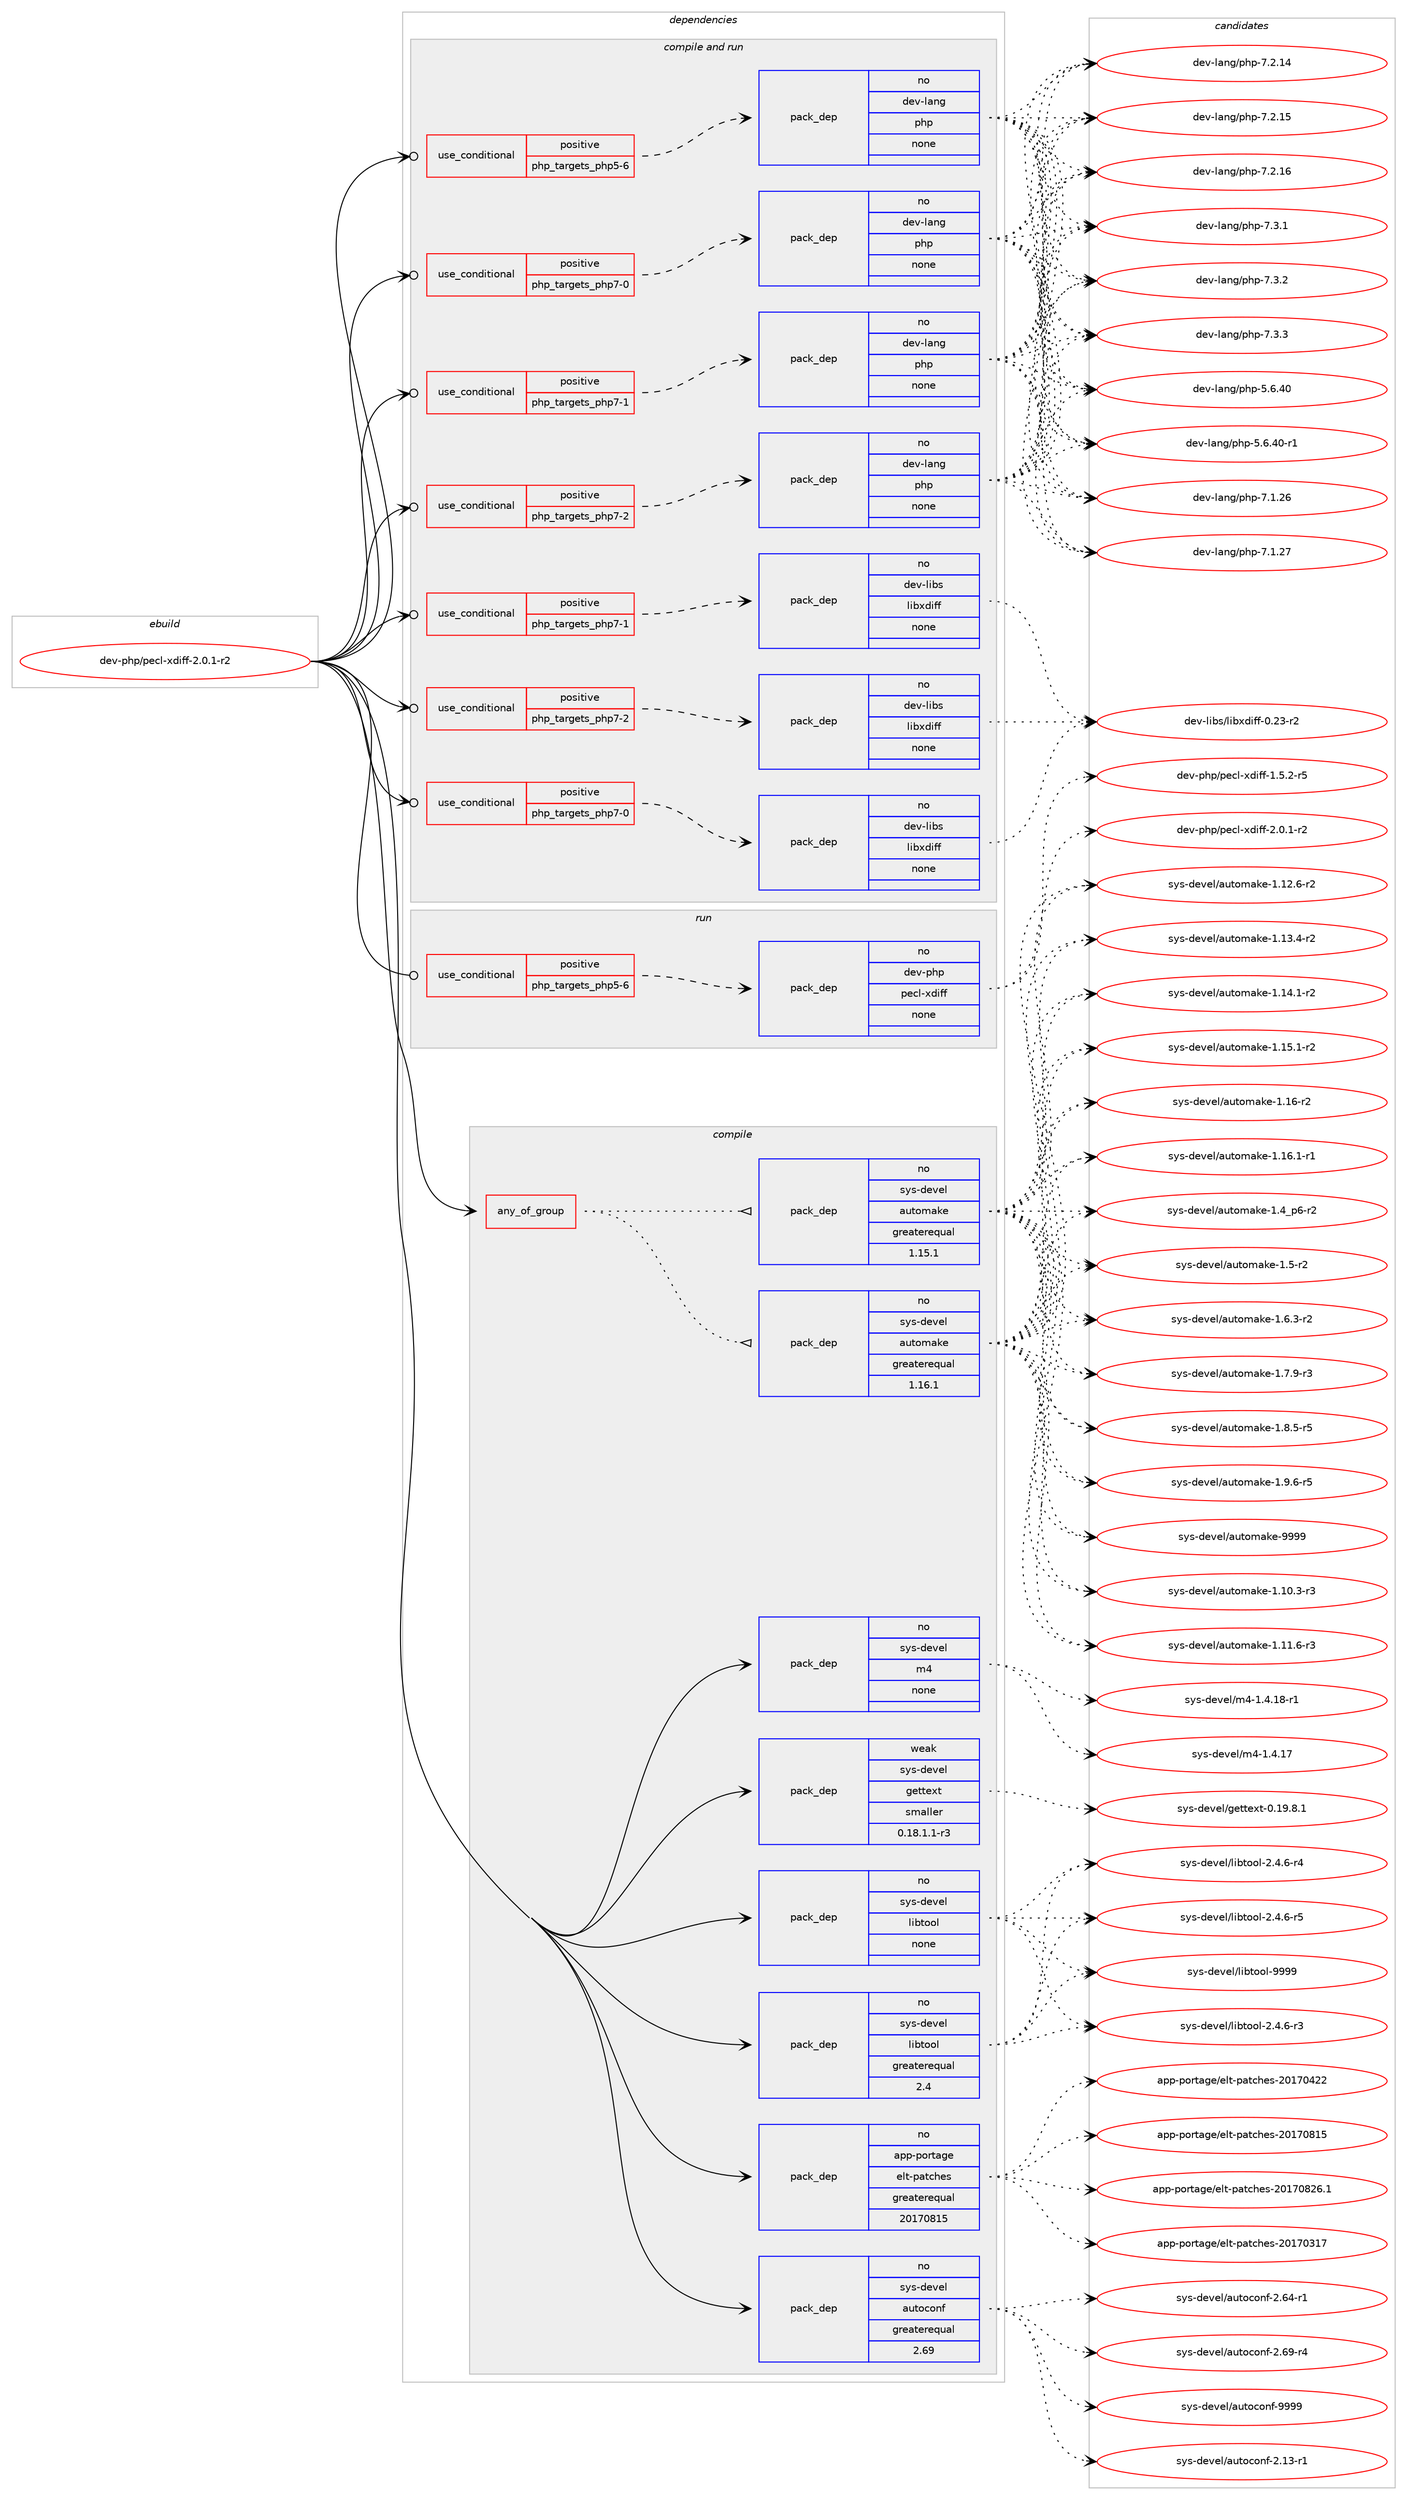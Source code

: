 digraph prolog {

# *************
# Graph options
# *************

newrank=true;
concentrate=true;
compound=true;
graph [rankdir=LR,fontname=Helvetica,fontsize=10,ranksep=1.5];#, ranksep=2.5, nodesep=0.2];
edge  [arrowhead=vee];
node  [fontname=Helvetica,fontsize=10];

# **********
# The ebuild
# **********

subgraph cluster_leftcol {
color=gray;
rank=same;
label=<<i>ebuild</i>>;
id [label="dev-php/pecl-xdiff-2.0.1-r2", color=red, width=4, href="../dev-php/pecl-xdiff-2.0.1-r2.svg"];
}

# ****************
# The dependencies
# ****************

subgraph cluster_midcol {
color=gray;
label=<<i>dependencies</i>>;
subgraph cluster_compile {
fillcolor="#eeeeee";
style=filled;
label=<<i>compile</i>>;
subgraph any22633 {
dependency1395577 [label=<<TABLE BORDER="0" CELLBORDER="1" CELLSPACING="0" CELLPADDING="4"><TR><TD CELLPADDING="10">any_of_group</TD></TR></TABLE>>, shape=none, color=red];subgraph pack1002389 {
dependency1395578 [label=<<TABLE BORDER="0" CELLBORDER="1" CELLSPACING="0" CELLPADDING="4" WIDTH="220"><TR><TD ROWSPAN="6" CELLPADDING="30">pack_dep</TD></TR><TR><TD WIDTH="110">no</TD></TR><TR><TD>sys-devel</TD></TR><TR><TD>automake</TD></TR><TR><TD>greaterequal</TD></TR><TR><TD>1.16.1</TD></TR></TABLE>>, shape=none, color=blue];
}
dependency1395577:e -> dependency1395578:w [weight=20,style="dotted",arrowhead="oinv"];
subgraph pack1002390 {
dependency1395579 [label=<<TABLE BORDER="0" CELLBORDER="1" CELLSPACING="0" CELLPADDING="4" WIDTH="220"><TR><TD ROWSPAN="6" CELLPADDING="30">pack_dep</TD></TR><TR><TD WIDTH="110">no</TD></TR><TR><TD>sys-devel</TD></TR><TR><TD>automake</TD></TR><TR><TD>greaterequal</TD></TR><TR><TD>1.15.1</TD></TR></TABLE>>, shape=none, color=blue];
}
dependency1395577:e -> dependency1395579:w [weight=20,style="dotted",arrowhead="oinv"];
}
id:e -> dependency1395577:w [weight=20,style="solid",arrowhead="vee"];
subgraph pack1002391 {
dependency1395580 [label=<<TABLE BORDER="0" CELLBORDER="1" CELLSPACING="0" CELLPADDING="4" WIDTH="220"><TR><TD ROWSPAN="6" CELLPADDING="30">pack_dep</TD></TR><TR><TD WIDTH="110">no</TD></TR><TR><TD>app-portage</TD></TR><TR><TD>elt-patches</TD></TR><TR><TD>greaterequal</TD></TR><TR><TD>20170815</TD></TR></TABLE>>, shape=none, color=blue];
}
id:e -> dependency1395580:w [weight=20,style="solid",arrowhead="vee"];
subgraph pack1002392 {
dependency1395581 [label=<<TABLE BORDER="0" CELLBORDER="1" CELLSPACING="0" CELLPADDING="4" WIDTH="220"><TR><TD ROWSPAN="6" CELLPADDING="30">pack_dep</TD></TR><TR><TD WIDTH="110">no</TD></TR><TR><TD>sys-devel</TD></TR><TR><TD>autoconf</TD></TR><TR><TD>greaterequal</TD></TR><TR><TD>2.69</TD></TR></TABLE>>, shape=none, color=blue];
}
id:e -> dependency1395581:w [weight=20,style="solid",arrowhead="vee"];
subgraph pack1002393 {
dependency1395582 [label=<<TABLE BORDER="0" CELLBORDER="1" CELLSPACING="0" CELLPADDING="4" WIDTH="220"><TR><TD ROWSPAN="6" CELLPADDING="30">pack_dep</TD></TR><TR><TD WIDTH="110">no</TD></TR><TR><TD>sys-devel</TD></TR><TR><TD>libtool</TD></TR><TR><TD>greaterequal</TD></TR><TR><TD>2.4</TD></TR></TABLE>>, shape=none, color=blue];
}
id:e -> dependency1395582:w [weight=20,style="solid",arrowhead="vee"];
subgraph pack1002394 {
dependency1395583 [label=<<TABLE BORDER="0" CELLBORDER="1" CELLSPACING="0" CELLPADDING="4" WIDTH="220"><TR><TD ROWSPAN="6" CELLPADDING="30">pack_dep</TD></TR><TR><TD WIDTH="110">no</TD></TR><TR><TD>sys-devel</TD></TR><TR><TD>libtool</TD></TR><TR><TD>none</TD></TR><TR><TD></TD></TR></TABLE>>, shape=none, color=blue];
}
id:e -> dependency1395583:w [weight=20,style="solid",arrowhead="vee"];
subgraph pack1002395 {
dependency1395584 [label=<<TABLE BORDER="0" CELLBORDER="1" CELLSPACING="0" CELLPADDING="4" WIDTH="220"><TR><TD ROWSPAN="6" CELLPADDING="30">pack_dep</TD></TR><TR><TD WIDTH="110">no</TD></TR><TR><TD>sys-devel</TD></TR><TR><TD>m4</TD></TR><TR><TD>none</TD></TR><TR><TD></TD></TR></TABLE>>, shape=none, color=blue];
}
id:e -> dependency1395584:w [weight=20,style="solid",arrowhead="vee"];
subgraph pack1002396 {
dependency1395585 [label=<<TABLE BORDER="0" CELLBORDER="1" CELLSPACING="0" CELLPADDING="4" WIDTH="220"><TR><TD ROWSPAN="6" CELLPADDING="30">pack_dep</TD></TR><TR><TD WIDTH="110">weak</TD></TR><TR><TD>sys-devel</TD></TR><TR><TD>gettext</TD></TR><TR><TD>smaller</TD></TR><TR><TD>0.18.1.1-r3</TD></TR></TABLE>>, shape=none, color=blue];
}
id:e -> dependency1395585:w [weight=20,style="solid",arrowhead="vee"];
}
subgraph cluster_compileandrun {
fillcolor="#eeeeee";
style=filled;
label=<<i>compile and run</i>>;
subgraph cond369990 {
dependency1395586 [label=<<TABLE BORDER="0" CELLBORDER="1" CELLSPACING="0" CELLPADDING="4"><TR><TD ROWSPAN="3" CELLPADDING="10">use_conditional</TD></TR><TR><TD>positive</TD></TR><TR><TD>php_targets_php5-6</TD></TR></TABLE>>, shape=none, color=red];
subgraph pack1002397 {
dependency1395587 [label=<<TABLE BORDER="0" CELLBORDER="1" CELLSPACING="0" CELLPADDING="4" WIDTH="220"><TR><TD ROWSPAN="6" CELLPADDING="30">pack_dep</TD></TR><TR><TD WIDTH="110">no</TD></TR><TR><TD>dev-lang</TD></TR><TR><TD>php</TD></TR><TR><TD>none</TD></TR><TR><TD></TD></TR></TABLE>>, shape=none, color=blue];
}
dependency1395586:e -> dependency1395587:w [weight=20,style="dashed",arrowhead="vee"];
}
id:e -> dependency1395586:w [weight=20,style="solid",arrowhead="odotvee"];
subgraph cond369991 {
dependency1395588 [label=<<TABLE BORDER="0" CELLBORDER="1" CELLSPACING="0" CELLPADDING="4"><TR><TD ROWSPAN="3" CELLPADDING="10">use_conditional</TD></TR><TR><TD>positive</TD></TR><TR><TD>php_targets_php7-0</TD></TR></TABLE>>, shape=none, color=red];
subgraph pack1002398 {
dependency1395589 [label=<<TABLE BORDER="0" CELLBORDER="1" CELLSPACING="0" CELLPADDING="4" WIDTH="220"><TR><TD ROWSPAN="6" CELLPADDING="30">pack_dep</TD></TR><TR><TD WIDTH="110">no</TD></TR><TR><TD>dev-lang</TD></TR><TR><TD>php</TD></TR><TR><TD>none</TD></TR><TR><TD></TD></TR></TABLE>>, shape=none, color=blue];
}
dependency1395588:e -> dependency1395589:w [weight=20,style="dashed",arrowhead="vee"];
}
id:e -> dependency1395588:w [weight=20,style="solid",arrowhead="odotvee"];
subgraph cond369992 {
dependency1395590 [label=<<TABLE BORDER="0" CELLBORDER="1" CELLSPACING="0" CELLPADDING="4"><TR><TD ROWSPAN="3" CELLPADDING="10">use_conditional</TD></TR><TR><TD>positive</TD></TR><TR><TD>php_targets_php7-0</TD></TR></TABLE>>, shape=none, color=red];
subgraph pack1002399 {
dependency1395591 [label=<<TABLE BORDER="0" CELLBORDER="1" CELLSPACING="0" CELLPADDING="4" WIDTH="220"><TR><TD ROWSPAN="6" CELLPADDING="30">pack_dep</TD></TR><TR><TD WIDTH="110">no</TD></TR><TR><TD>dev-libs</TD></TR><TR><TD>libxdiff</TD></TR><TR><TD>none</TD></TR><TR><TD></TD></TR></TABLE>>, shape=none, color=blue];
}
dependency1395590:e -> dependency1395591:w [weight=20,style="dashed",arrowhead="vee"];
}
id:e -> dependency1395590:w [weight=20,style="solid",arrowhead="odotvee"];
subgraph cond369993 {
dependency1395592 [label=<<TABLE BORDER="0" CELLBORDER="1" CELLSPACING="0" CELLPADDING="4"><TR><TD ROWSPAN="3" CELLPADDING="10">use_conditional</TD></TR><TR><TD>positive</TD></TR><TR><TD>php_targets_php7-1</TD></TR></TABLE>>, shape=none, color=red];
subgraph pack1002400 {
dependency1395593 [label=<<TABLE BORDER="0" CELLBORDER="1" CELLSPACING="0" CELLPADDING="4" WIDTH="220"><TR><TD ROWSPAN="6" CELLPADDING="30">pack_dep</TD></TR><TR><TD WIDTH="110">no</TD></TR><TR><TD>dev-lang</TD></TR><TR><TD>php</TD></TR><TR><TD>none</TD></TR><TR><TD></TD></TR></TABLE>>, shape=none, color=blue];
}
dependency1395592:e -> dependency1395593:w [weight=20,style="dashed",arrowhead="vee"];
}
id:e -> dependency1395592:w [weight=20,style="solid",arrowhead="odotvee"];
subgraph cond369994 {
dependency1395594 [label=<<TABLE BORDER="0" CELLBORDER="1" CELLSPACING="0" CELLPADDING="4"><TR><TD ROWSPAN="3" CELLPADDING="10">use_conditional</TD></TR><TR><TD>positive</TD></TR><TR><TD>php_targets_php7-1</TD></TR></TABLE>>, shape=none, color=red];
subgraph pack1002401 {
dependency1395595 [label=<<TABLE BORDER="0" CELLBORDER="1" CELLSPACING="0" CELLPADDING="4" WIDTH="220"><TR><TD ROWSPAN="6" CELLPADDING="30">pack_dep</TD></TR><TR><TD WIDTH="110">no</TD></TR><TR><TD>dev-libs</TD></TR><TR><TD>libxdiff</TD></TR><TR><TD>none</TD></TR><TR><TD></TD></TR></TABLE>>, shape=none, color=blue];
}
dependency1395594:e -> dependency1395595:w [weight=20,style="dashed",arrowhead="vee"];
}
id:e -> dependency1395594:w [weight=20,style="solid",arrowhead="odotvee"];
subgraph cond369995 {
dependency1395596 [label=<<TABLE BORDER="0" CELLBORDER="1" CELLSPACING="0" CELLPADDING="4"><TR><TD ROWSPAN="3" CELLPADDING="10">use_conditional</TD></TR><TR><TD>positive</TD></TR><TR><TD>php_targets_php7-2</TD></TR></TABLE>>, shape=none, color=red];
subgraph pack1002402 {
dependency1395597 [label=<<TABLE BORDER="0" CELLBORDER="1" CELLSPACING="0" CELLPADDING="4" WIDTH="220"><TR><TD ROWSPAN="6" CELLPADDING="30">pack_dep</TD></TR><TR><TD WIDTH="110">no</TD></TR><TR><TD>dev-lang</TD></TR><TR><TD>php</TD></TR><TR><TD>none</TD></TR><TR><TD></TD></TR></TABLE>>, shape=none, color=blue];
}
dependency1395596:e -> dependency1395597:w [weight=20,style="dashed",arrowhead="vee"];
}
id:e -> dependency1395596:w [weight=20,style="solid",arrowhead="odotvee"];
subgraph cond369996 {
dependency1395598 [label=<<TABLE BORDER="0" CELLBORDER="1" CELLSPACING="0" CELLPADDING="4"><TR><TD ROWSPAN="3" CELLPADDING="10">use_conditional</TD></TR><TR><TD>positive</TD></TR><TR><TD>php_targets_php7-2</TD></TR></TABLE>>, shape=none, color=red];
subgraph pack1002403 {
dependency1395599 [label=<<TABLE BORDER="0" CELLBORDER="1" CELLSPACING="0" CELLPADDING="4" WIDTH="220"><TR><TD ROWSPAN="6" CELLPADDING="30">pack_dep</TD></TR><TR><TD WIDTH="110">no</TD></TR><TR><TD>dev-libs</TD></TR><TR><TD>libxdiff</TD></TR><TR><TD>none</TD></TR><TR><TD></TD></TR></TABLE>>, shape=none, color=blue];
}
dependency1395598:e -> dependency1395599:w [weight=20,style="dashed",arrowhead="vee"];
}
id:e -> dependency1395598:w [weight=20,style="solid",arrowhead="odotvee"];
}
subgraph cluster_run {
fillcolor="#eeeeee";
style=filled;
label=<<i>run</i>>;
subgraph cond369997 {
dependency1395600 [label=<<TABLE BORDER="0" CELLBORDER="1" CELLSPACING="0" CELLPADDING="4"><TR><TD ROWSPAN="3" CELLPADDING="10">use_conditional</TD></TR><TR><TD>positive</TD></TR><TR><TD>php_targets_php5-6</TD></TR></TABLE>>, shape=none, color=red];
subgraph pack1002404 {
dependency1395601 [label=<<TABLE BORDER="0" CELLBORDER="1" CELLSPACING="0" CELLPADDING="4" WIDTH="220"><TR><TD ROWSPAN="6" CELLPADDING="30">pack_dep</TD></TR><TR><TD WIDTH="110">no</TD></TR><TR><TD>dev-php</TD></TR><TR><TD>pecl-xdiff</TD></TR><TR><TD>none</TD></TR><TR><TD></TD></TR></TABLE>>, shape=none, color=blue];
}
dependency1395600:e -> dependency1395601:w [weight=20,style="dashed",arrowhead="vee"];
}
id:e -> dependency1395600:w [weight=20,style="solid",arrowhead="odot"];
}
}

# **************
# The candidates
# **************

subgraph cluster_choices {
rank=same;
color=gray;
label=<<i>candidates</i>>;

subgraph choice1002389 {
color=black;
nodesep=1;
choice11512111545100101118101108479711711611110997107101454946494846514511451 [label="sys-devel/automake-1.10.3-r3", color=red, width=4,href="../sys-devel/automake-1.10.3-r3.svg"];
choice11512111545100101118101108479711711611110997107101454946494946544511451 [label="sys-devel/automake-1.11.6-r3", color=red, width=4,href="../sys-devel/automake-1.11.6-r3.svg"];
choice11512111545100101118101108479711711611110997107101454946495046544511450 [label="sys-devel/automake-1.12.6-r2", color=red, width=4,href="../sys-devel/automake-1.12.6-r2.svg"];
choice11512111545100101118101108479711711611110997107101454946495146524511450 [label="sys-devel/automake-1.13.4-r2", color=red, width=4,href="../sys-devel/automake-1.13.4-r2.svg"];
choice11512111545100101118101108479711711611110997107101454946495246494511450 [label="sys-devel/automake-1.14.1-r2", color=red, width=4,href="../sys-devel/automake-1.14.1-r2.svg"];
choice11512111545100101118101108479711711611110997107101454946495346494511450 [label="sys-devel/automake-1.15.1-r2", color=red, width=4,href="../sys-devel/automake-1.15.1-r2.svg"];
choice1151211154510010111810110847971171161111099710710145494649544511450 [label="sys-devel/automake-1.16-r2", color=red, width=4,href="../sys-devel/automake-1.16-r2.svg"];
choice11512111545100101118101108479711711611110997107101454946495446494511449 [label="sys-devel/automake-1.16.1-r1", color=red, width=4,href="../sys-devel/automake-1.16.1-r1.svg"];
choice115121115451001011181011084797117116111109971071014549465295112544511450 [label="sys-devel/automake-1.4_p6-r2", color=red, width=4,href="../sys-devel/automake-1.4_p6-r2.svg"];
choice11512111545100101118101108479711711611110997107101454946534511450 [label="sys-devel/automake-1.5-r2", color=red, width=4,href="../sys-devel/automake-1.5-r2.svg"];
choice115121115451001011181011084797117116111109971071014549465446514511450 [label="sys-devel/automake-1.6.3-r2", color=red, width=4,href="../sys-devel/automake-1.6.3-r2.svg"];
choice115121115451001011181011084797117116111109971071014549465546574511451 [label="sys-devel/automake-1.7.9-r3", color=red, width=4,href="../sys-devel/automake-1.7.9-r3.svg"];
choice115121115451001011181011084797117116111109971071014549465646534511453 [label="sys-devel/automake-1.8.5-r5", color=red, width=4,href="../sys-devel/automake-1.8.5-r5.svg"];
choice115121115451001011181011084797117116111109971071014549465746544511453 [label="sys-devel/automake-1.9.6-r5", color=red, width=4,href="../sys-devel/automake-1.9.6-r5.svg"];
choice115121115451001011181011084797117116111109971071014557575757 [label="sys-devel/automake-9999", color=red, width=4,href="../sys-devel/automake-9999.svg"];
dependency1395578:e -> choice11512111545100101118101108479711711611110997107101454946494846514511451:w [style=dotted,weight="100"];
dependency1395578:e -> choice11512111545100101118101108479711711611110997107101454946494946544511451:w [style=dotted,weight="100"];
dependency1395578:e -> choice11512111545100101118101108479711711611110997107101454946495046544511450:w [style=dotted,weight="100"];
dependency1395578:e -> choice11512111545100101118101108479711711611110997107101454946495146524511450:w [style=dotted,weight="100"];
dependency1395578:e -> choice11512111545100101118101108479711711611110997107101454946495246494511450:w [style=dotted,weight="100"];
dependency1395578:e -> choice11512111545100101118101108479711711611110997107101454946495346494511450:w [style=dotted,weight="100"];
dependency1395578:e -> choice1151211154510010111810110847971171161111099710710145494649544511450:w [style=dotted,weight="100"];
dependency1395578:e -> choice11512111545100101118101108479711711611110997107101454946495446494511449:w [style=dotted,weight="100"];
dependency1395578:e -> choice115121115451001011181011084797117116111109971071014549465295112544511450:w [style=dotted,weight="100"];
dependency1395578:e -> choice11512111545100101118101108479711711611110997107101454946534511450:w [style=dotted,weight="100"];
dependency1395578:e -> choice115121115451001011181011084797117116111109971071014549465446514511450:w [style=dotted,weight="100"];
dependency1395578:e -> choice115121115451001011181011084797117116111109971071014549465546574511451:w [style=dotted,weight="100"];
dependency1395578:e -> choice115121115451001011181011084797117116111109971071014549465646534511453:w [style=dotted,weight="100"];
dependency1395578:e -> choice115121115451001011181011084797117116111109971071014549465746544511453:w [style=dotted,weight="100"];
dependency1395578:e -> choice115121115451001011181011084797117116111109971071014557575757:w [style=dotted,weight="100"];
}
subgraph choice1002390 {
color=black;
nodesep=1;
choice11512111545100101118101108479711711611110997107101454946494846514511451 [label="sys-devel/automake-1.10.3-r3", color=red, width=4,href="../sys-devel/automake-1.10.3-r3.svg"];
choice11512111545100101118101108479711711611110997107101454946494946544511451 [label="sys-devel/automake-1.11.6-r3", color=red, width=4,href="../sys-devel/automake-1.11.6-r3.svg"];
choice11512111545100101118101108479711711611110997107101454946495046544511450 [label="sys-devel/automake-1.12.6-r2", color=red, width=4,href="../sys-devel/automake-1.12.6-r2.svg"];
choice11512111545100101118101108479711711611110997107101454946495146524511450 [label="sys-devel/automake-1.13.4-r2", color=red, width=4,href="../sys-devel/automake-1.13.4-r2.svg"];
choice11512111545100101118101108479711711611110997107101454946495246494511450 [label="sys-devel/automake-1.14.1-r2", color=red, width=4,href="../sys-devel/automake-1.14.1-r2.svg"];
choice11512111545100101118101108479711711611110997107101454946495346494511450 [label="sys-devel/automake-1.15.1-r2", color=red, width=4,href="../sys-devel/automake-1.15.1-r2.svg"];
choice1151211154510010111810110847971171161111099710710145494649544511450 [label="sys-devel/automake-1.16-r2", color=red, width=4,href="../sys-devel/automake-1.16-r2.svg"];
choice11512111545100101118101108479711711611110997107101454946495446494511449 [label="sys-devel/automake-1.16.1-r1", color=red, width=4,href="../sys-devel/automake-1.16.1-r1.svg"];
choice115121115451001011181011084797117116111109971071014549465295112544511450 [label="sys-devel/automake-1.4_p6-r2", color=red, width=4,href="../sys-devel/automake-1.4_p6-r2.svg"];
choice11512111545100101118101108479711711611110997107101454946534511450 [label="sys-devel/automake-1.5-r2", color=red, width=4,href="../sys-devel/automake-1.5-r2.svg"];
choice115121115451001011181011084797117116111109971071014549465446514511450 [label="sys-devel/automake-1.6.3-r2", color=red, width=4,href="../sys-devel/automake-1.6.3-r2.svg"];
choice115121115451001011181011084797117116111109971071014549465546574511451 [label="sys-devel/automake-1.7.9-r3", color=red, width=4,href="../sys-devel/automake-1.7.9-r3.svg"];
choice115121115451001011181011084797117116111109971071014549465646534511453 [label="sys-devel/automake-1.8.5-r5", color=red, width=4,href="../sys-devel/automake-1.8.5-r5.svg"];
choice115121115451001011181011084797117116111109971071014549465746544511453 [label="sys-devel/automake-1.9.6-r5", color=red, width=4,href="../sys-devel/automake-1.9.6-r5.svg"];
choice115121115451001011181011084797117116111109971071014557575757 [label="sys-devel/automake-9999", color=red, width=4,href="../sys-devel/automake-9999.svg"];
dependency1395579:e -> choice11512111545100101118101108479711711611110997107101454946494846514511451:w [style=dotted,weight="100"];
dependency1395579:e -> choice11512111545100101118101108479711711611110997107101454946494946544511451:w [style=dotted,weight="100"];
dependency1395579:e -> choice11512111545100101118101108479711711611110997107101454946495046544511450:w [style=dotted,weight="100"];
dependency1395579:e -> choice11512111545100101118101108479711711611110997107101454946495146524511450:w [style=dotted,weight="100"];
dependency1395579:e -> choice11512111545100101118101108479711711611110997107101454946495246494511450:w [style=dotted,weight="100"];
dependency1395579:e -> choice11512111545100101118101108479711711611110997107101454946495346494511450:w [style=dotted,weight="100"];
dependency1395579:e -> choice1151211154510010111810110847971171161111099710710145494649544511450:w [style=dotted,weight="100"];
dependency1395579:e -> choice11512111545100101118101108479711711611110997107101454946495446494511449:w [style=dotted,weight="100"];
dependency1395579:e -> choice115121115451001011181011084797117116111109971071014549465295112544511450:w [style=dotted,weight="100"];
dependency1395579:e -> choice11512111545100101118101108479711711611110997107101454946534511450:w [style=dotted,weight="100"];
dependency1395579:e -> choice115121115451001011181011084797117116111109971071014549465446514511450:w [style=dotted,weight="100"];
dependency1395579:e -> choice115121115451001011181011084797117116111109971071014549465546574511451:w [style=dotted,weight="100"];
dependency1395579:e -> choice115121115451001011181011084797117116111109971071014549465646534511453:w [style=dotted,weight="100"];
dependency1395579:e -> choice115121115451001011181011084797117116111109971071014549465746544511453:w [style=dotted,weight="100"];
dependency1395579:e -> choice115121115451001011181011084797117116111109971071014557575757:w [style=dotted,weight="100"];
}
subgraph choice1002391 {
color=black;
nodesep=1;
choice97112112451121111141169710310147101108116451129711699104101115455048495548514955 [label="app-portage/elt-patches-20170317", color=red, width=4,href="../app-portage/elt-patches-20170317.svg"];
choice97112112451121111141169710310147101108116451129711699104101115455048495548525050 [label="app-portage/elt-patches-20170422", color=red, width=4,href="../app-portage/elt-patches-20170422.svg"];
choice97112112451121111141169710310147101108116451129711699104101115455048495548564953 [label="app-portage/elt-patches-20170815", color=red, width=4,href="../app-portage/elt-patches-20170815.svg"];
choice971121124511211111411697103101471011081164511297116991041011154550484955485650544649 [label="app-portage/elt-patches-20170826.1", color=red, width=4,href="../app-portage/elt-patches-20170826.1.svg"];
dependency1395580:e -> choice97112112451121111141169710310147101108116451129711699104101115455048495548514955:w [style=dotted,weight="100"];
dependency1395580:e -> choice97112112451121111141169710310147101108116451129711699104101115455048495548525050:w [style=dotted,weight="100"];
dependency1395580:e -> choice97112112451121111141169710310147101108116451129711699104101115455048495548564953:w [style=dotted,weight="100"];
dependency1395580:e -> choice971121124511211111411697103101471011081164511297116991041011154550484955485650544649:w [style=dotted,weight="100"];
}
subgraph choice1002392 {
color=black;
nodesep=1;
choice1151211154510010111810110847971171161119911111010245504649514511449 [label="sys-devel/autoconf-2.13-r1", color=red, width=4,href="../sys-devel/autoconf-2.13-r1.svg"];
choice1151211154510010111810110847971171161119911111010245504654524511449 [label="sys-devel/autoconf-2.64-r1", color=red, width=4,href="../sys-devel/autoconf-2.64-r1.svg"];
choice1151211154510010111810110847971171161119911111010245504654574511452 [label="sys-devel/autoconf-2.69-r4", color=red, width=4,href="../sys-devel/autoconf-2.69-r4.svg"];
choice115121115451001011181011084797117116111991111101024557575757 [label="sys-devel/autoconf-9999", color=red, width=4,href="../sys-devel/autoconf-9999.svg"];
dependency1395581:e -> choice1151211154510010111810110847971171161119911111010245504649514511449:w [style=dotted,weight="100"];
dependency1395581:e -> choice1151211154510010111810110847971171161119911111010245504654524511449:w [style=dotted,weight="100"];
dependency1395581:e -> choice1151211154510010111810110847971171161119911111010245504654574511452:w [style=dotted,weight="100"];
dependency1395581:e -> choice115121115451001011181011084797117116111991111101024557575757:w [style=dotted,weight="100"];
}
subgraph choice1002393 {
color=black;
nodesep=1;
choice1151211154510010111810110847108105981161111111084550465246544511451 [label="sys-devel/libtool-2.4.6-r3", color=red, width=4,href="../sys-devel/libtool-2.4.6-r3.svg"];
choice1151211154510010111810110847108105981161111111084550465246544511452 [label="sys-devel/libtool-2.4.6-r4", color=red, width=4,href="../sys-devel/libtool-2.4.6-r4.svg"];
choice1151211154510010111810110847108105981161111111084550465246544511453 [label="sys-devel/libtool-2.4.6-r5", color=red, width=4,href="../sys-devel/libtool-2.4.6-r5.svg"];
choice1151211154510010111810110847108105981161111111084557575757 [label="sys-devel/libtool-9999", color=red, width=4,href="../sys-devel/libtool-9999.svg"];
dependency1395582:e -> choice1151211154510010111810110847108105981161111111084550465246544511451:w [style=dotted,weight="100"];
dependency1395582:e -> choice1151211154510010111810110847108105981161111111084550465246544511452:w [style=dotted,weight="100"];
dependency1395582:e -> choice1151211154510010111810110847108105981161111111084550465246544511453:w [style=dotted,weight="100"];
dependency1395582:e -> choice1151211154510010111810110847108105981161111111084557575757:w [style=dotted,weight="100"];
}
subgraph choice1002394 {
color=black;
nodesep=1;
choice1151211154510010111810110847108105981161111111084550465246544511451 [label="sys-devel/libtool-2.4.6-r3", color=red, width=4,href="../sys-devel/libtool-2.4.6-r3.svg"];
choice1151211154510010111810110847108105981161111111084550465246544511452 [label="sys-devel/libtool-2.4.6-r4", color=red, width=4,href="../sys-devel/libtool-2.4.6-r4.svg"];
choice1151211154510010111810110847108105981161111111084550465246544511453 [label="sys-devel/libtool-2.4.6-r5", color=red, width=4,href="../sys-devel/libtool-2.4.6-r5.svg"];
choice1151211154510010111810110847108105981161111111084557575757 [label="sys-devel/libtool-9999", color=red, width=4,href="../sys-devel/libtool-9999.svg"];
dependency1395583:e -> choice1151211154510010111810110847108105981161111111084550465246544511451:w [style=dotted,weight="100"];
dependency1395583:e -> choice1151211154510010111810110847108105981161111111084550465246544511452:w [style=dotted,weight="100"];
dependency1395583:e -> choice1151211154510010111810110847108105981161111111084550465246544511453:w [style=dotted,weight="100"];
dependency1395583:e -> choice1151211154510010111810110847108105981161111111084557575757:w [style=dotted,weight="100"];
}
subgraph choice1002395 {
color=black;
nodesep=1;
choice11512111545100101118101108471095245494652464955 [label="sys-devel/m4-1.4.17", color=red, width=4,href="../sys-devel/m4-1.4.17.svg"];
choice115121115451001011181011084710952454946524649564511449 [label="sys-devel/m4-1.4.18-r1", color=red, width=4,href="../sys-devel/m4-1.4.18-r1.svg"];
dependency1395584:e -> choice11512111545100101118101108471095245494652464955:w [style=dotted,weight="100"];
dependency1395584:e -> choice115121115451001011181011084710952454946524649564511449:w [style=dotted,weight="100"];
}
subgraph choice1002396 {
color=black;
nodesep=1;
choice1151211154510010111810110847103101116116101120116454846495746564649 [label="sys-devel/gettext-0.19.8.1", color=red, width=4,href="../sys-devel/gettext-0.19.8.1.svg"];
dependency1395585:e -> choice1151211154510010111810110847103101116116101120116454846495746564649:w [style=dotted,weight="100"];
}
subgraph choice1002397 {
color=black;
nodesep=1;
choice10010111845108971101034711210411245534654465248 [label="dev-lang/php-5.6.40", color=red, width=4,href="../dev-lang/php-5.6.40.svg"];
choice100101118451089711010347112104112455346544652484511449 [label="dev-lang/php-5.6.40-r1", color=red, width=4,href="../dev-lang/php-5.6.40-r1.svg"];
choice10010111845108971101034711210411245554649465054 [label="dev-lang/php-7.1.26", color=red, width=4,href="../dev-lang/php-7.1.26.svg"];
choice10010111845108971101034711210411245554649465055 [label="dev-lang/php-7.1.27", color=red, width=4,href="../dev-lang/php-7.1.27.svg"];
choice10010111845108971101034711210411245554650464952 [label="dev-lang/php-7.2.14", color=red, width=4,href="../dev-lang/php-7.2.14.svg"];
choice10010111845108971101034711210411245554650464953 [label="dev-lang/php-7.2.15", color=red, width=4,href="../dev-lang/php-7.2.15.svg"];
choice10010111845108971101034711210411245554650464954 [label="dev-lang/php-7.2.16", color=red, width=4,href="../dev-lang/php-7.2.16.svg"];
choice100101118451089711010347112104112455546514649 [label="dev-lang/php-7.3.1", color=red, width=4,href="../dev-lang/php-7.3.1.svg"];
choice100101118451089711010347112104112455546514650 [label="dev-lang/php-7.3.2", color=red, width=4,href="../dev-lang/php-7.3.2.svg"];
choice100101118451089711010347112104112455546514651 [label="dev-lang/php-7.3.3", color=red, width=4,href="../dev-lang/php-7.3.3.svg"];
dependency1395587:e -> choice10010111845108971101034711210411245534654465248:w [style=dotted,weight="100"];
dependency1395587:e -> choice100101118451089711010347112104112455346544652484511449:w [style=dotted,weight="100"];
dependency1395587:e -> choice10010111845108971101034711210411245554649465054:w [style=dotted,weight="100"];
dependency1395587:e -> choice10010111845108971101034711210411245554649465055:w [style=dotted,weight="100"];
dependency1395587:e -> choice10010111845108971101034711210411245554650464952:w [style=dotted,weight="100"];
dependency1395587:e -> choice10010111845108971101034711210411245554650464953:w [style=dotted,weight="100"];
dependency1395587:e -> choice10010111845108971101034711210411245554650464954:w [style=dotted,weight="100"];
dependency1395587:e -> choice100101118451089711010347112104112455546514649:w [style=dotted,weight="100"];
dependency1395587:e -> choice100101118451089711010347112104112455546514650:w [style=dotted,weight="100"];
dependency1395587:e -> choice100101118451089711010347112104112455546514651:w [style=dotted,weight="100"];
}
subgraph choice1002398 {
color=black;
nodesep=1;
choice10010111845108971101034711210411245534654465248 [label="dev-lang/php-5.6.40", color=red, width=4,href="../dev-lang/php-5.6.40.svg"];
choice100101118451089711010347112104112455346544652484511449 [label="dev-lang/php-5.6.40-r1", color=red, width=4,href="../dev-lang/php-5.6.40-r1.svg"];
choice10010111845108971101034711210411245554649465054 [label="dev-lang/php-7.1.26", color=red, width=4,href="../dev-lang/php-7.1.26.svg"];
choice10010111845108971101034711210411245554649465055 [label="dev-lang/php-7.1.27", color=red, width=4,href="../dev-lang/php-7.1.27.svg"];
choice10010111845108971101034711210411245554650464952 [label="dev-lang/php-7.2.14", color=red, width=4,href="../dev-lang/php-7.2.14.svg"];
choice10010111845108971101034711210411245554650464953 [label="dev-lang/php-7.2.15", color=red, width=4,href="../dev-lang/php-7.2.15.svg"];
choice10010111845108971101034711210411245554650464954 [label="dev-lang/php-7.2.16", color=red, width=4,href="../dev-lang/php-7.2.16.svg"];
choice100101118451089711010347112104112455546514649 [label="dev-lang/php-7.3.1", color=red, width=4,href="../dev-lang/php-7.3.1.svg"];
choice100101118451089711010347112104112455546514650 [label="dev-lang/php-7.3.2", color=red, width=4,href="../dev-lang/php-7.3.2.svg"];
choice100101118451089711010347112104112455546514651 [label="dev-lang/php-7.3.3", color=red, width=4,href="../dev-lang/php-7.3.3.svg"];
dependency1395589:e -> choice10010111845108971101034711210411245534654465248:w [style=dotted,weight="100"];
dependency1395589:e -> choice100101118451089711010347112104112455346544652484511449:w [style=dotted,weight="100"];
dependency1395589:e -> choice10010111845108971101034711210411245554649465054:w [style=dotted,weight="100"];
dependency1395589:e -> choice10010111845108971101034711210411245554649465055:w [style=dotted,weight="100"];
dependency1395589:e -> choice10010111845108971101034711210411245554650464952:w [style=dotted,weight="100"];
dependency1395589:e -> choice10010111845108971101034711210411245554650464953:w [style=dotted,weight="100"];
dependency1395589:e -> choice10010111845108971101034711210411245554650464954:w [style=dotted,weight="100"];
dependency1395589:e -> choice100101118451089711010347112104112455546514649:w [style=dotted,weight="100"];
dependency1395589:e -> choice100101118451089711010347112104112455546514650:w [style=dotted,weight="100"];
dependency1395589:e -> choice100101118451089711010347112104112455546514651:w [style=dotted,weight="100"];
}
subgraph choice1002399 {
color=black;
nodesep=1;
choice1001011184510810598115471081059812010010510210245484650514511450 [label="dev-libs/libxdiff-0.23-r2", color=red, width=4,href="../dev-libs/libxdiff-0.23-r2.svg"];
dependency1395591:e -> choice1001011184510810598115471081059812010010510210245484650514511450:w [style=dotted,weight="100"];
}
subgraph choice1002400 {
color=black;
nodesep=1;
choice10010111845108971101034711210411245534654465248 [label="dev-lang/php-5.6.40", color=red, width=4,href="../dev-lang/php-5.6.40.svg"];
choice100101118451089711010347112104112455346544652484511449 [label="dev-lang/php-5.6.40-r1", color=red, width=4,href="../dev-lang/php-5.6.40-r1.svg"];
choice10010111845108971101034711210411245554649465054 [label="dev-lang/php-7.1.26", color=red, width=4,href="../dev-lang/php-7.1.26.svg"];
choice10010111845108971101034711210411245554649465055 [label="dev-lang/php-7.1.27", color=red, width=4,href="../dev-lang/php-7.1.27.svg"];
choice10010111845108971101034711210411245554650464952 [label="dev-lang/php-7.2.14", color=red, width=4,href="../dev-lang/php-7.2.14.svg"];
choice10010111845108971101034711210411245554650464953 [label="dev-lang/php-7.2.15", color=red, width=4,href="../dev-lang/php-7.2.15.svg"];
choice10010111845108971101034711210411245554650464954 [label="dev-lang/php-7.2.16", color=red, width=4,href="../dev-lang/php-7.2.16.svg"];
choice100101118451089711010347112104112455546514649 [label="dev-lang/php-7.3.1", color=red, width=4,href="../dev-lang/php-7.3.1.svg"];
choice100101118451089711010347112104112455546514650 [label="dev-lang/php-7.3.2", color=red, width=4,href="../dev-lang/php-7.3.2.svg"];
choice100101118451089711010347112104112455546514651 [label="dev-lang/php-7.3.3", color=red, width=4,href="../dev-lang/php-7.3.3.svg"];
dependency1395593:e -> choice10010111845108971101034711210411245534654465248:w [style=dotted,weight="100"];
dependency1395593:e -> choice100101118451089711010347112104112455346544652484511449:w [style=dotted,weight="100"];
dependency1395593:e -> choice10010111845108971101034711210411245554649465054:w [style=dotted,weight="100"];
dependency1395593:e -> choice10010111845108971101034711210411245554649465055:w [style=dotted,weight="100"];
dependency1395593:e -> choice10010111845108971101034711210411245554650464952:w [style=dotted,weight="100"];
dependency1395593:e -> choice10010111845108971101034711210411245554650464953:w [style=dotted,weight="100"];
dependency1395593:e -> choice10010111845108971101034711210411245554650464954:w [style=dotted,weight="100"];
dependency1395593:e -> choice100101118451089711010347112104112455546514649:w [style=dotted,weight="100"];
dependency1395593:e -> choice100101118451089711010347112104112455546514650:w [style=dotted,weight="100"];
dependency1395593:e -> choice100101118451089711010347112104112455546514651:w [style=dotted,weight="100"];
}
subgraph choice1002401 {
color=black;
nodesep=1;
choice1001011184510810598115471081059812010010510210245484650514511450 [label="dev-libs/libxdiff-0.23-r2", color=red, width=4,href="../dev-libs/libxdiff-0.23-r2.svg"];
dependency1395595:e -> choice1001011184510810598115471081059812010010510210245484650514511450:w [style=dotted,weight="100"];
}
subgraph choice1002402 {
color=black;
nodesep=1;
choice10010111845108971101034711210411245534654465248 [label="dev-lang/php-5.6.40", color=red, width=4,href="../dev-lang/php-5.6.40.svg"];
choice100101118451089711010347112104112455346544652484511449 [label="dev-lang/php-5.6.40-r1", color=red, width=4,href="../dev-lang/php-5.6.40-r1.svg"];
choice10010111845108971101034711210411245554649465054 [label="dev-lang/php-7.1.26", color=red, width=4,href="../dev-lang/php-7.1.26.svg"];
choice10010111845108971101034711210411245554649465055 [label="dev-lang/php-7.1.27", color=red, width=4,href="../dev-lang/php-7.1.27.svg"];
choice10010111845108971101034711210411245554650464952 [label="dev-lang/php-7.2.14", color=red, width=4,href="../dev-lang/php-7.2.14.svg"];
choice10010111845108971101034711210411245554650464953 [label="dev-lang/php-7.2.15", color=red, width=4,href="../dev-lang/php-7.2.15.svg"];
choice10010111845108971101034711210411245554650464954 [label="dev-lang/php-7.2.16", color=red, width=4,href="../dev-lang/php-7.2.16.svg"];
choice100101118451089711010347112104112455546514649 [label="dev-lang/php-7.3.1", color=red, width=4,href="../dev-lang/php-7.3.1.svg"];
choice100101118451089711010347112104112455546514650 [label="dev-lang/php-7.3.2", color=red, width=4,href="../dev-lang/php-7.3.2.svg"];
choice100101118451089711010347112104112455546514651 [label="dev-lang/php-7.3.3", color=red, width=4,href="../dev-lang/php-7.3.3.svg"];
dependency1395597:e -> choice10010111845108971101034711210411245534654465248:w [style=dotted,weight="100"];
dependency1395597:e -> choice100101118451089711010347112104112455346544652484511449:w [style=dotted,weight="100"];
dependency1395597:e -> choice10010111845108971101034711210411245554649465054:w [style=dotted,weight="100"];
dependency1395597:e -> choice10010111845108971101034711210411245554649465055:w [style=dotted,weight="100"];
dependency1395597:e -> choice10010111845108971101034711210411245554650464952:w [style=dotted,weight="100"];
dependency1395597:e -> choice10010111845108971101034711210411245554650464953:w [style=dotted,weight="100"];
dependency1395597:e -> choice10010111845108971101034711210411245554650464954:w [style=dotted,weight="100"];
dependency1395597:e -> choice100101118451089711010347112104112455546514649:w [style=dotted,weight="100"];
dependency1395597:e -> choice100101118451089711010347112104112455546514650:w [style=dotted,weight="100"];
dependency1395597:e -> choice100101118451089711010347112104112455546514651:w [style=dotted,weight="100"];
}
subgraph choice1002403 {
color=black;
nodesep=1;
choice1001011184510810598115471081059812010010510210245484650514511450 [label="dev-libs/libxdiff-0.23-r2", color=red, width=4,href="../dev-libs/libxdiff-0.23-r2.svg"];
dependency1395599:e -> choice1001011184510810598115471081059812010010510210245484650514511450:w [style=dotted,weight="100"];
}
subgraph choice1002404 {
color=black;
nodesep=1;
choice100101118451121041124711210199108451201001051021024549465346504511453 [label="dev-php/pecl-xdiff-1.5.2-r5", color=red, width=4,href="../dev-php/pecl-xdiff-1.5.2-r5.svg"];
choice100101118451121041124711210199108451201001051021024550464846494511450 [label="dev-php/pecl-xdiff-2.0.1-r2", color=red, width=4,href="../dev-php/pecl-xdiff-2.0.1-r2.svg"];
dependency1395601:e -> choice100101118451121041124711210199108451201001051021024549465346504511453:w [style=dotted,weight="100"];
dependency1395601:e -> choice100101118451121041124711210199108451201001051021024550464846494511450:w [style=dotted,weight="100"];
}
}

}
